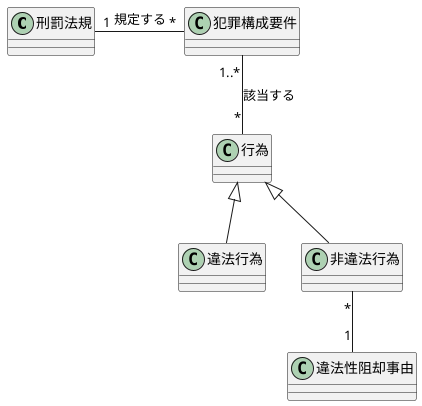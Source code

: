 @startuml

class 刑罰法規
class 犯罪構成要件
class 行為
class 違法行為
class 非違法行為
class 違法性阻却事由

刑罰法規 "1"-r-"*" 犯罪構成要件 : 規定する
犯罪構成要件 "1..*"--"*" 行為 : 該当する
違法行為 -u-|> 行為
非違法行為 -u-|> 行為
非違法行為 "*"--"1" 違法性阻却事由

@enduml
